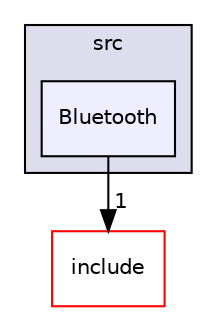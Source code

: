 digraph "/avs-cpp-sdk-tools/cm/autoCM_publicRepo/avs-device-sdk/AVSCommon/Utils/src/Bluetooth" {
  compound=true
  node [ fontsize="10", fontname="Helvetica"];
  edge [ labelfontsize="10", labelfontname="Helvetica"];
  subgraph clusterdir_93a54634d0ab52618b36b15672961616 {
    graph [ bgcolor="#ddddee", pencolor="black", label="src" fontname="Helvetica", fontsize="10", URL="dir_93a54634d0ab52618b36b15672961616.html"]
  dir_ab8b36955d0ef311249317f441b61763 [shape=box, label="Bluetooth", style="filled", fillcolor="#eeeeff", pencolor="black", URL="dir_ab8b36955d0ef311249317f441b61763.html"];
  }
  dir_957fc395b73dfe8b64ee3f74464f588a [shape=box label="include" fillcolor="white" style="filled" color="red" URL="dir_957fc395b73dfe8b64ee3f74464f588a.html"];
  dir_ab8b36955d0ef311249317f441b61763->dir_957fc395b73dfe8b64ee3f74464f588a [headlabel="1", labeldistance=1.5 headhref="dir_000096_000072.html"];
}
